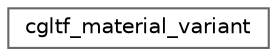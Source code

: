 digraph "Graphical Class Hierarchy"
{
 // LATEX_PDF_SIZE
  bgcolor="transparent";
  edge [fontname=Helvetica,fontsize=10,labelfontname=Helvetica,labelfontsize=10];
  node [fontname=Helvetica,fontsize=10,shape=box,height=0.2,width=0.4];
  rankdir="LR";
  Node0 [id="Node000000",label="cgltf_material_variant",height=0.2,width=0.4,color="grey40", fillcolor="white", style="filled",URL="$structcgltf__material__variant.html",tooltip=" "];
}
